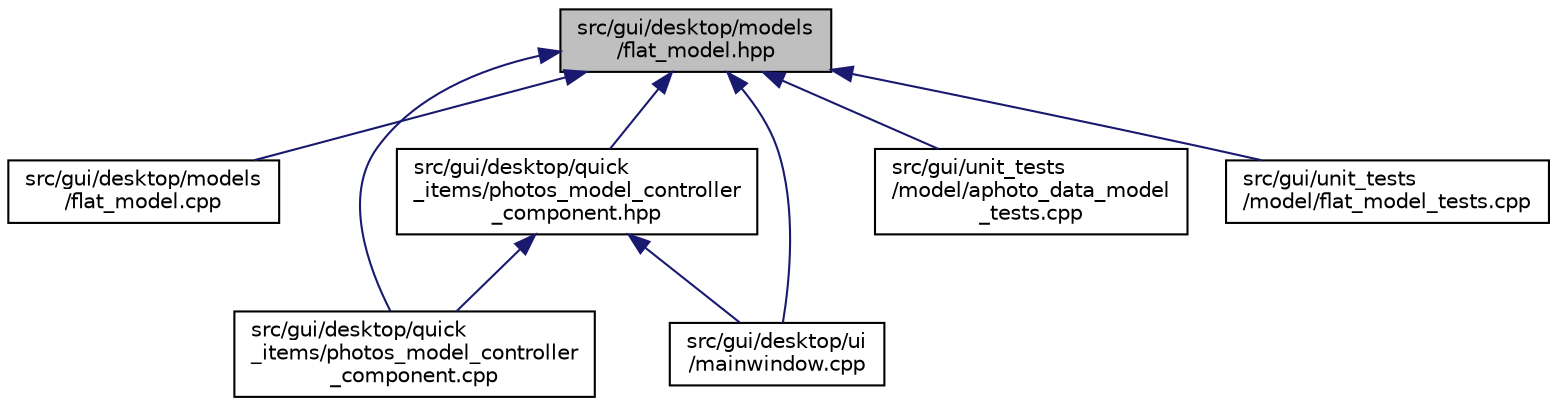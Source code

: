 digraph "src/gui/desktop/models/flat_model.hpp"
{
 // LATEX_PDF_SIZE
  edge [fontname="Helvetica",fontsize="10",labelfontname="Helvetica",labelfontsize="10"];
  node [fontname="Helvetica",fontsize="10",shape=record];
  Node1 [label="src/gui/desktop/models\l/flat_model.hpp",height=0.2,width=0.4,color="black", fillcolor="grey75", style="filled", fontcolor="black",tooltip=" "];
  Node1 -> Node2 [dir="back",color="midnightblue",fontsize="10",style="solid",fontname="Helvetica"];
  Node2 [label="src/gui/desktop/models\l/flat_model.cpp",height=0.2,width=0.4,color="black", fillcolor="white", style="filled",URL="$flat__model_8cpp.html",tooltip=" "];
  Node1 -> Node3 [dir="back",color="midnightblue",fontsize="10",style="solid",fontname="Helvetica"];
  Node3 [label="src/gui/desktop/quick\l_items/photos_model_controller\l_component.cpp",height=0.2,width=0.4,color="black", fillcolor="white", style="filled",URL="$photos__model__controller__component_8cpp.html",tooltip=" "];
  Node1 -> Node4 [dir="back",color="midnightblue",fontsize="10",style="solid",fontname="Helvetica"];
  Node4 [label="src/gui/desktop/quick\l_items/photos_model_controller\l_component.hpp",height=0.2,width=0.4,color="black", fillcolor="white", style="filled",URL="$photos__model__controller__component_8hpp.html",tooltip=" "];
  Node4 -> Node3 [dir="back",color="midnightblue",fontsize="10",style="solid",fontname="Helvetica"];
  Node4 -> Node5 [dir="back",color="midnightblue",fontsize="10",style="solid",fontname="Helvetica"];
  Node5 [label="src/gui/desktop/ui\l/mainwindow.cpp",height=0.2,width=0.4,color="black", fillcolor="white", style="filled",URL="$mainwindow_8cpp.html",tooltip=" "];
  Node1 -> Node5 [dir="back",color="midnightblue",fontsize="10",style="solid",fontname="Helvetica"];
  Node1 -> Node6 [dir="back",color="midnightblue",fontsize="10",style="solid",fontname="Helvetica"];
  Node6 [label="src/gui/unit_tests\l/model/aphoto_data_model\l_tests.cpp",height=0.2,width=0.4,color="black", fillcolor="white", style="filled",URL="$aphoto__data__model__tests_8cpp.html",tooltip=" "];
  Node1 -> Node7 [dir="back",color="midnightblue",fontsize="10",style="solid",fontname="Helvetica"];
  Node7 [label="src/gui/unit_tests\l/model/flat_model_tests.cpp",height=0.2,width=0.4,color="black", fillcolor="white", style="filled",URL="$flat__model__tests_8cpp.html",tooltip=" "];
}
